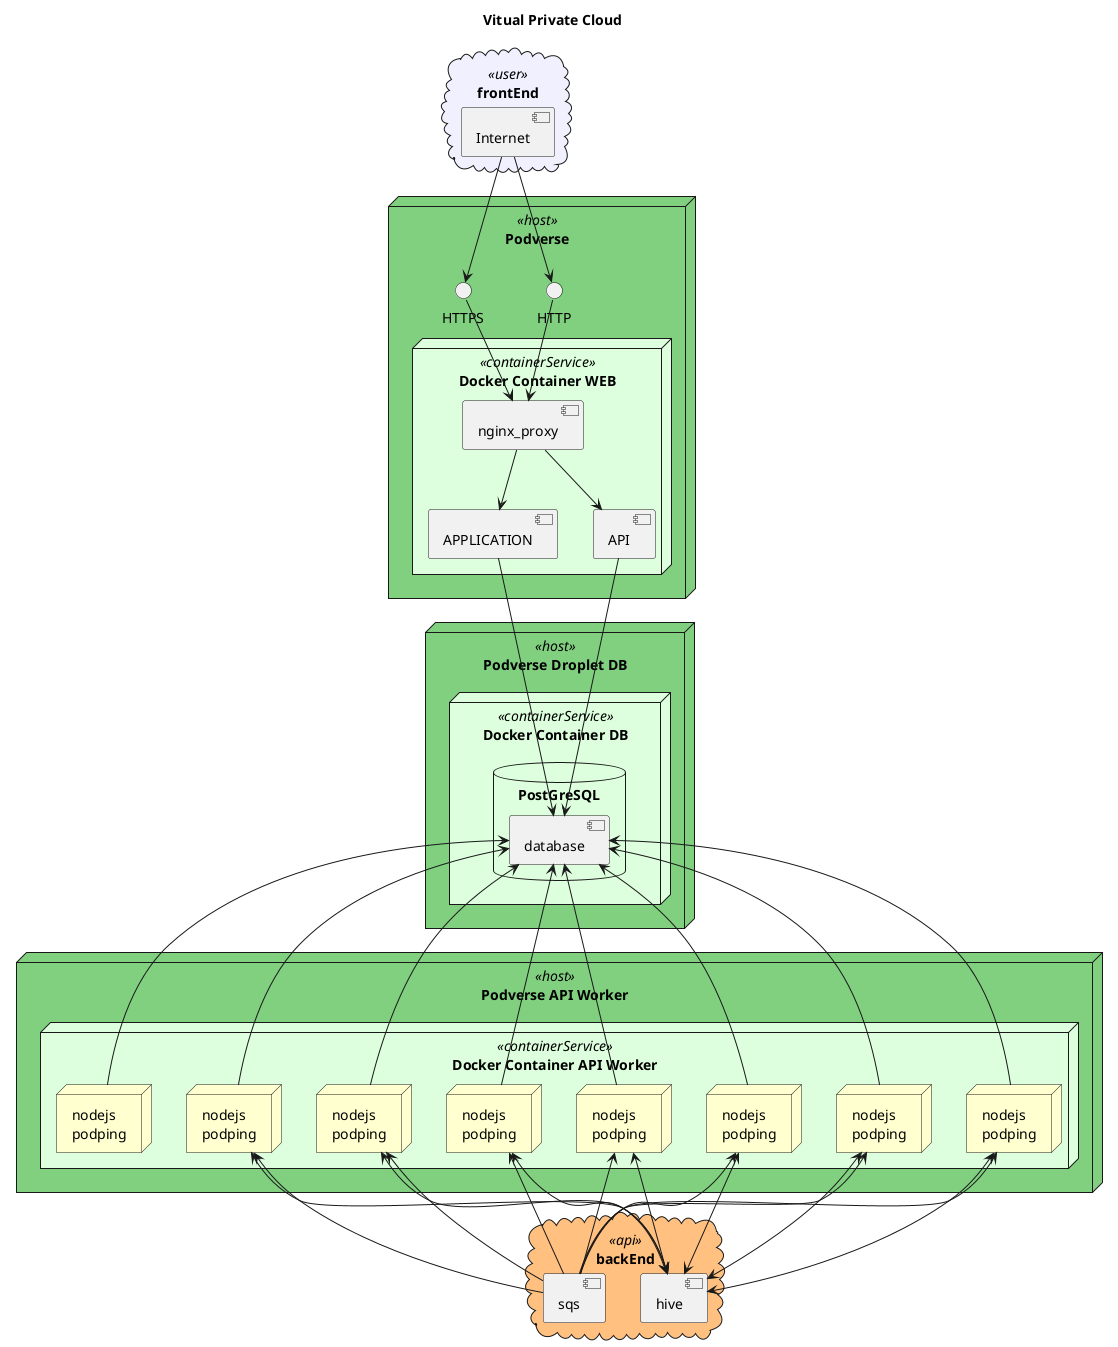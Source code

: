 

@startuml vps00

title Vitual Private Cloud

skinparam node {

BackgroundColor #FFFFD0
BackgroundColor<<host>> #80D080
BackgroundColor<<containerService>> #DDFFDD
}

skinparam cloud {
BackgroundColor<<user>> #F0F0FF
BackgroundColor<<api>> #FFC080
}
cloud frontEnd <<user>>{
[Internet]
}

cloud backEnd <<api>> {
[hive]
[sqs]
}
node proxy <<host>> as “Podverse” {
[Internet] --> HTTP
[Internet] --> HTTPS

node webDocker <<containerService>> as “Docker Container WEB” {
[nginx_proxy]
[APPLICATION]
[API]
}
}

node dbserver <<host>> as “Podverse Droplet DB” {
node dbserverDocker <<containerService>> as “Docker Container DB” {
database “PostGreSQL” {
[database]
}
}
}
node apiWorkcer <<host>> as “Podverse API Worker” {
node apiWorkcerDocker <<containerService>> as “Docker Container API Worker” {
node node0 [
nodejs
podping
]
node node1 [
nodejs
podping
]
node node2 [
nodejs
podping
]
node node3 [
nodejs
podping
]
node node4 [
nodejs
podping
]
node node5 [
nodejs
podping
]
node node6 [
nodejs
podping
]
node node7 [
nodejs
podping
]
}
}

HTTP --> [nginx_proxy]
HTTPS --> [nginx_proxy]
nginx_proxy --> [APPLICATION]
nginx_proxy --> [API]

[API] --> [database]
[APPLICATION] --> [database]

[database] <-- [node0]
[database] <-- [node1]
[database] <-- [node2]
[database] <-- [node3]
[database] <-- [node4]
[database] <-- [node5]
[database] <-- [node6]
[database] <-- [node7]

[node0] <-- [sqs]
[node2] <-- [sqs]
[node3] <-- [sqs]
[node4] <-- [sqs]
[node5] <-- [sqs]
[node6] <-- [sqs]
[node7] <-- [sqs]

[node0] <–> [hive]
[node2] <–> [hive]
[node3] <–> [hive]
[node4] <–> [hive]
[node5] <–> [hive]
[node6] <–> [hive]
[node7] <–> [hive]

@enduml
